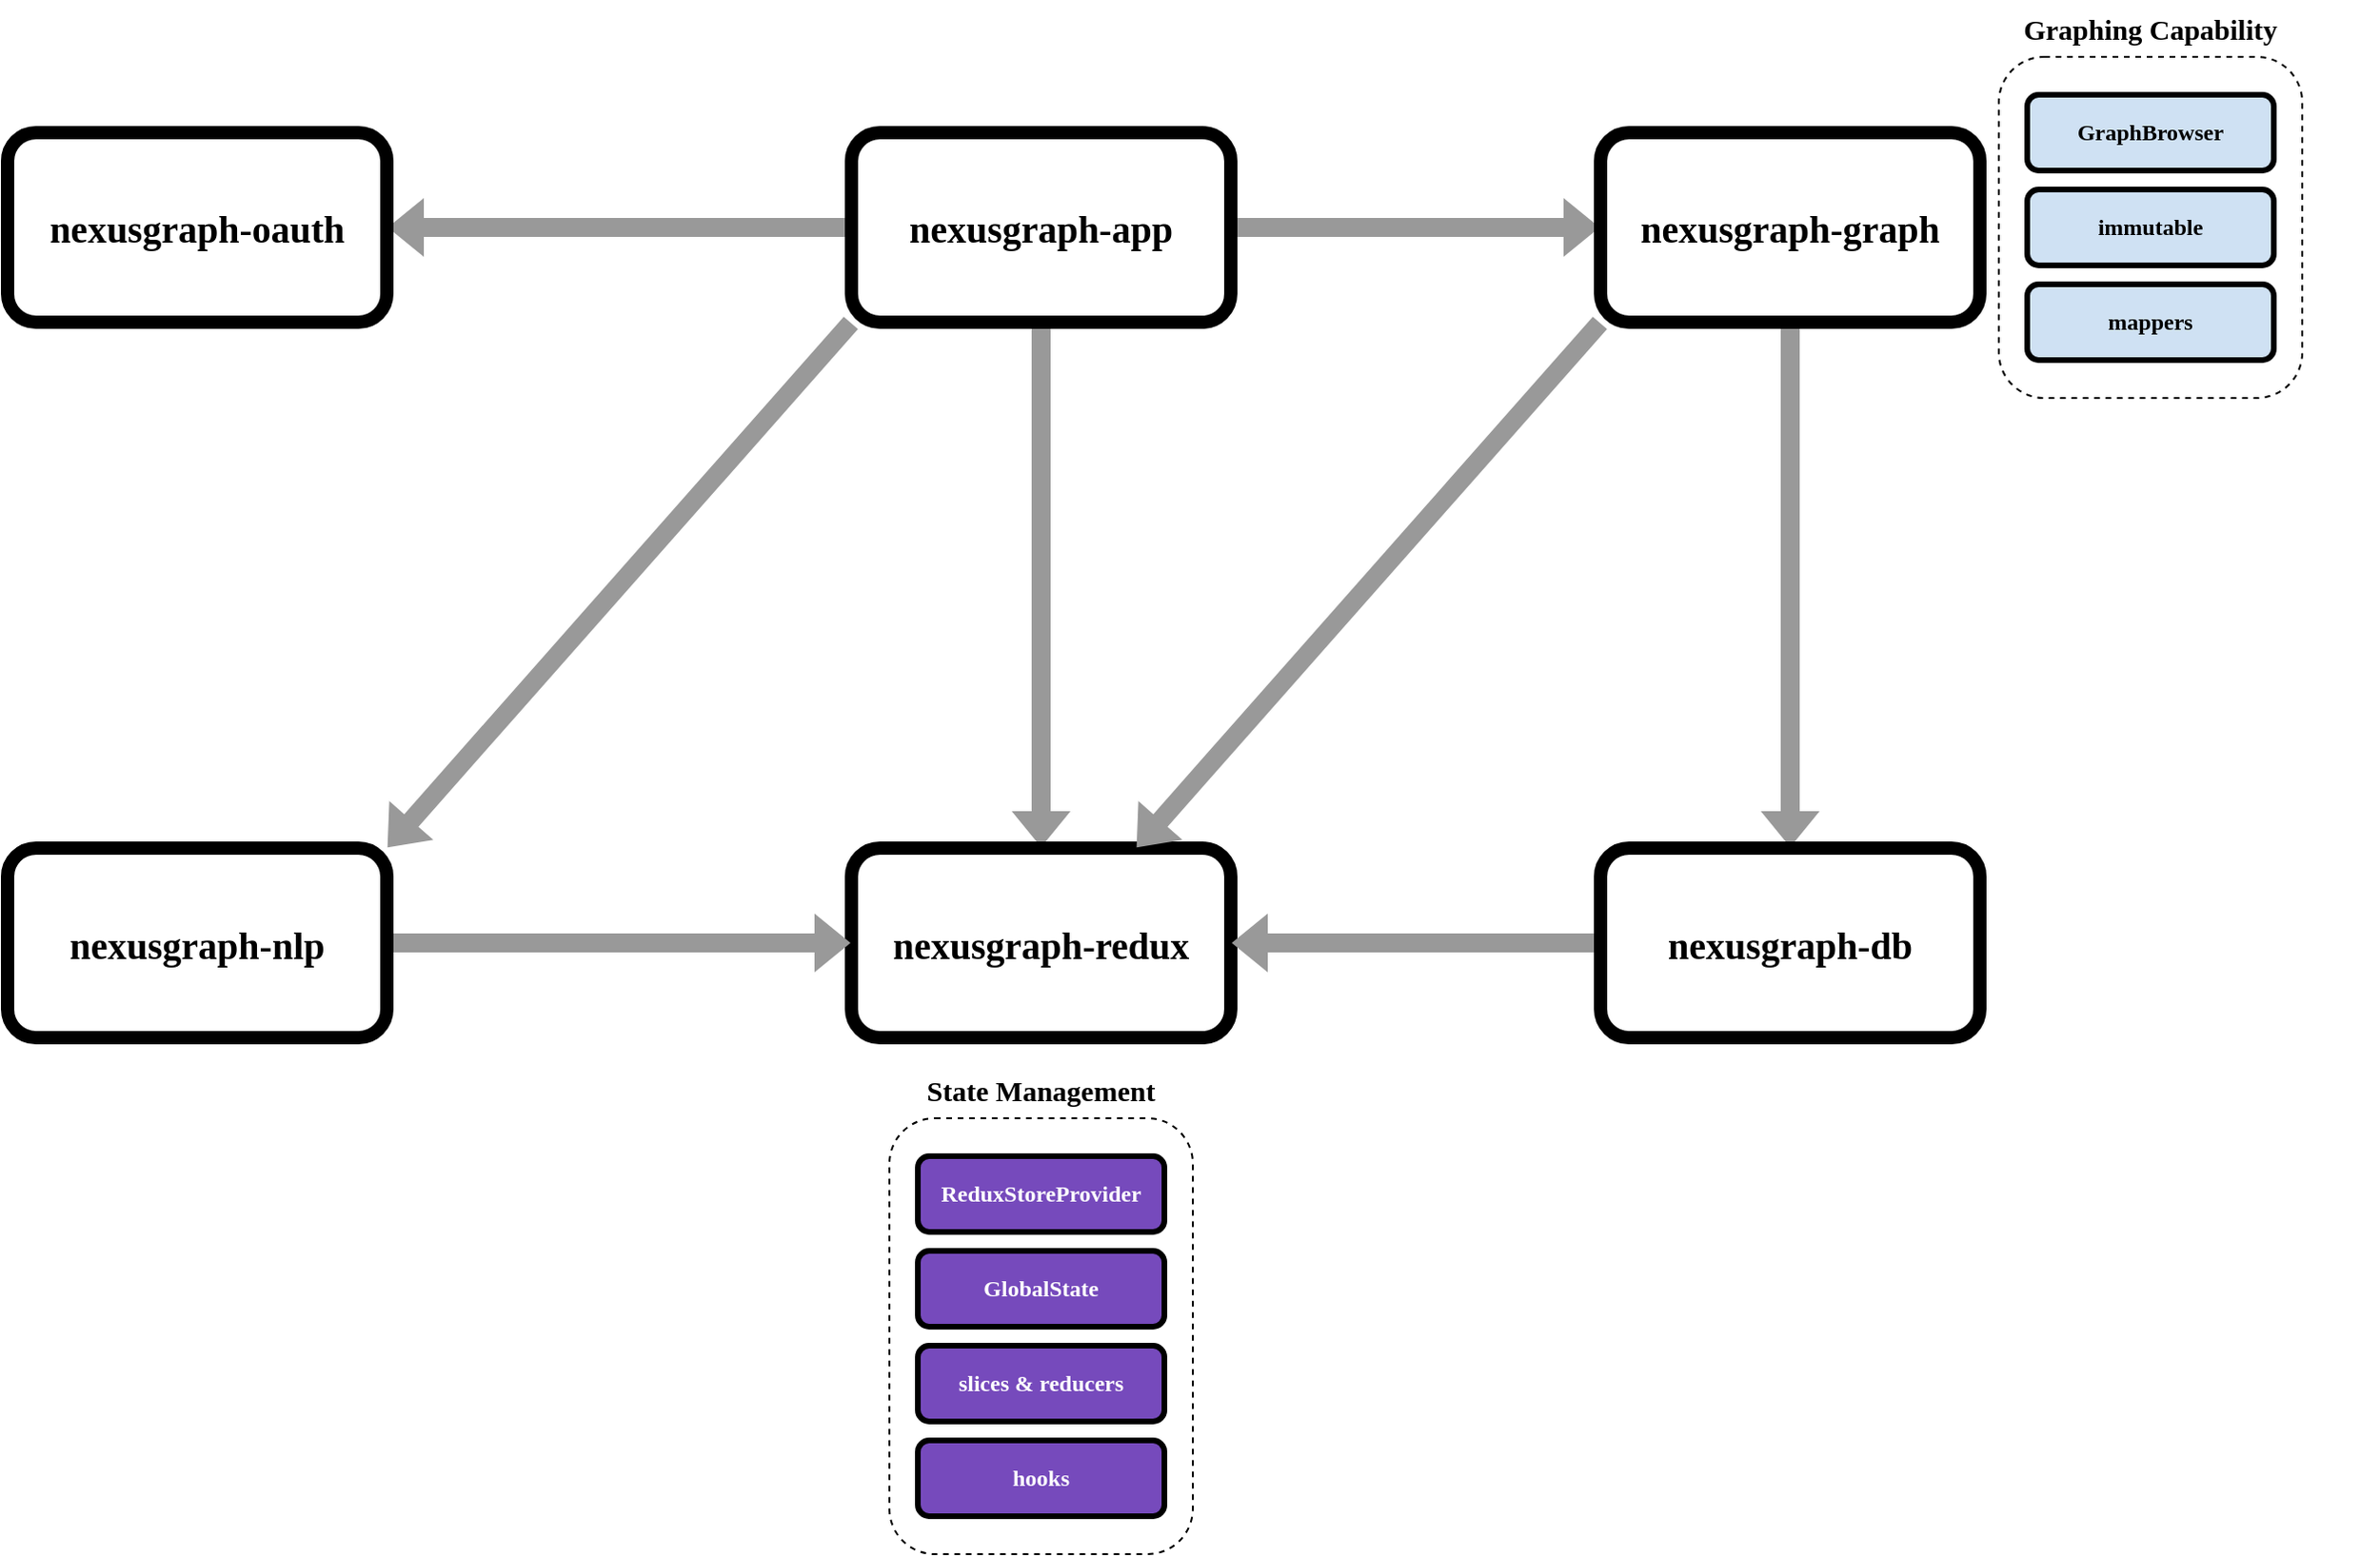 <mxfile version="24.5.4" type="device">
  <diagram name="Page-1" id="h44ttkBjcu-L7KLSXF3c">
    <mxGraphModel dx="2716" dy="1180" grid="1" gridSize="10" guides="1" tooltips="1" connect="1" arrows="1" fold="1" page="1" pageScale="1" pageWidth="850" pageHeight="1100" math="0" shadow="0">
      <root>
        <mxCell id="0" />
        <mxCell id="1" parent="0" />
        <mxCell id="bUZzEBSvuRqHc9tuNdCj-10" style="edgeStyle=orthogonalEdgeStyle;rounded=0;orthogonalLoop=1;jettySize=auto;html=1;exitX=0.5;exitY=1;exitDx=0;exitDy=0;shape=flexArrow;fillColor=#999999;strokeColor=none;" edge="1" parent="1" source="ROhvSXwiDPXo4LtuRvh4-1" target="ROhvSXwiDPXo4LtuRvh4-2">
          <mxGeometry relative="1" as="geometry" />
        </mxCell>
        <mxCell id="bUZzEBSvuRqHc9tuNdCj-15" style="edgeStyle=orthogonalEdgeStyle;rounded=0;orthogonalLoop=1;jettySize=auto;html=1;exitX=1;exitY=0.5;exitDx=0;exitDy=0;shape=flexArrow;fillColor=#999999;strokeColor=none;" edge="1" parent="1" source="ROhvSXwiDPXo4LtuRvh4-1" target="ROhvSXwiDPXo4LtuRvh4-3">
          <mxGeometry relative="1" as="geometry" />
        </mxCell>
        <mxCell id="bUZzEBSvuRqHc9tuNdCj-16" style="edgeStyle=orthogonalEdgeStyle;rounded=0;orthogonalLoop=1;jettySize=auto;html=1;exitX=0;exitY=0.5;exitDx=0;exitDy=0;entryX=1;entryY=0.5;entryDx=0;entryDy=0;shape=flexArrow;fillColor=#999999;strokeColor=none;" edge="1" parent="1" source="ROhvSXwiDPXo4LtuRvh4-1" target="ROhvSXwiDPXo4LtuRvh4-6">
          <mxGeometry relative="1" as="geometry" />
        </mxCell>
        <mxCell id="bUZzEBSvuRqHc9tuNdCj-18" style="rounded=0;orthogonalLoop=1;jettySize=auto;html=1;exitX=0;exitY=1;exitDx=0;exitDy=0;entryX=1;entryY=0;entryDx=0;entryDy=0;shape=flexArrow;fillColor=#999999;strokeColor=none;" edge="1" parent="1" source="ROhvSXwiDPXo4LtuRvh4-1" target="ROhvSXwiDPXo4LtuRvh4-5">
          <mxGeometry relative="1" as="geometry" />
        </mxCell>
        <mxCell id="ROhvSXwiDPXo4LtuRvh4-1" value="&lt;font style=&quot;font-size: 20px;&quot; face=&quot;Ubuntu&quot;&gt;&lt;b&gt;nexusgraph-app&lt;/b&gt;&lt;/font&gt;" style="rounded=1;whiteSpace=wrap;html=1;fillColor=none;strokeWidth=7;" parent="1" vertex="1">
          <mxGeometry x="105" y="160" width="200" height="100" as="geometry" />
        </mxCell>
        <mxCell id="ROhvSXwiDPXo4LtuRvh4-2" value="&lt;font style=&quot;font-size: 20px;&quot; face=&quot;Ubuntu&quot;&gt;&lt;b&gt;nexusgraph-redux&lt;/b&gt;&lt;/font&gt;" style="rounded=1;whiteSpace=wrap;html=1;fillColor=none;strokeWidth=7;" parent="1" vertex="1">
          <mxGeometry x="105" y="537.5" width="200" height="100" as="geometry" />
        </mxCell>
        <mxCell id="bUZzEBSvuRqHc9tuNdCj-13" style="edgeStyle=orthogonalEdgeStyle;rounded=0;orthogonalLoop=1;jettySize=auto;html=1;exitX=0.5;exitY=1;exitDx=0;exitDy=0;shape=flexArrow;fillColor=#999999;strokeColor=none;" edge="1" parent="1" source="ROhvSXwiDPXo4LtuRvh4-3" target="ROhvSXwiDPXo4LtuRvh4-4">
          <mxGeometry relative="1" as="geometry" />
        </mxCell>
        <mxCell id="bUZzEBSvuRqHc9tuNdCj-14" style="rounded=0;orthogonalLoop=1;jettySize=auto;html=1;exitX=0;exitY=1;exitDx=0;exitDy=0;entryX=0.75;entryY=0;entryDx=0;entryDy=0;elbow=vertical;shape=flexArrow;fillColor=#999999;strokeColor=none;" edge="1" parent="1" source="ROhvSXwiDPXo4LtuRvh4-3" target="ROhvSXwiDPXo4LtuRvh4-2">
          <mxGeometry relative="1" as="geometry" />
        </mxCell>
        <mxCell id="ROhvSXwiDPXo4LtuRvh4-3" value="&lt;font style=&quot;font-size: 20px;&quot; face=&quot;Ubuntu&quot;&gt;&lt;b&gt;nexusgraph-graph&lt;/b&gt;&lt;/font&gt;" style="rounded=1;whiteSpace=wrap;html=1;fillColor=none;strokeWidth=7;" parent="1" vertex="1">
          <mxGeometry x="500" y="160" width="200" height="100" as="geometry" />
        </mxCell>
        <mxCell id="bUZzEBSvuRqHc9tuNdCj-12" style="edgeStyle=orthogonalEdgeStyle;rounded=0;orthogonalLoop=1;jettySize=auto;html=1;exitX=0;exitY=0.5;exitDx=0;exitDy=0;entryX=1;entryY=0.5;entryDx=0;entryDy=0;shape=flexArrow;fillColor=#999999;strokeColor=none;" edge="1" parent="1" source="ROhvSXwiDPXo4LtuRvh4-4" target="ROhvSXwiDPXo4LtuRvh4-2">
          <mxGeometry relative="1" as="geometry" />
        </mxCell>
        <mxCell id="ROhvSXwiDPXo4LtuRvh4-4" value="&lt;font style=&quot;font-size: 20px;&quot; face=&quot;Ubuntu&quot;&gt;&lt;b&gt;nexusgraph-db&lt;/b&gt;&lt;/font&gt;" style="rounded=1;whiteSpace=wrap;html=1;fillColor=none;strokeWidth=7;" parent="1" vertex="1">
          <mxGeometry x="500" y="537.5" width="200" height="100" as="geometry" />
        </mxCell>
        <mxCell id="bUZzEBSvuRqHc9tuNdCj-11" style="edgeStyle=orthogonalEdgeStyle;rounded=0;orthogonalLoop=1;jettySize=auto;html=1;exitX=1;exitY=0.5;exitDx=0;exitDy=0;shape=flexArrow;fillColor=#999999;strokeColor=none;" edge="1" parent="1" source="ROhvSXwiDPXo4LtuRvh4-5" target="ROhvSXwiDPXo4LtuRvh4-2">
          <mxGeometry relative="1" as="geometry" />
        </mxCell>
        <mxCell id="ROhvSXwiDPXo4LtuRvh4-5" value="&lt;font style=&quot;font-size: 20px;&quot; face=&quot;Ubuntu&quot;&gt;&lt;b&gt;nexusgraph-nlp&lt;/b&gt;&lt;/font&gt;" style="rounded=1;whiteSpace=wrap;html=1;fillColor=none;strokeWidth=7;" parent="1" vertex="1">
          <mxGeometry x="-340" y="537.5" width="200" height="100" as="geometry" />
        </mxCell>
        <mxCell id="ROhvSXwiDPXo4LtuRvh4-6" value="&lt;font style=&quot;font-size: 20px;&quot; face=&quot;Ubuntu&quot;&gt;&lt;b&gt;nexusgraph-oauth&lt;/b&gt;&lt;/font&gt;" style="rounded=1;whiteSpace=wrap;html=1;fillColor=none;strokeWidth=7;" parent="1" vertex="1">
          <mxGeometry x="-340" y="160" width="200" height="100" as="geometry" />
        </mxCell>
        <mxCell id="ROhvSXwiDPXo4LtuRvh4-12" value="" style="rounded=1;whiteSpace=wrap;html=1;fillColor=none;dashed=1;" parent="1" vertex="1">
          <mxGeometry x="710" y="120" width="160" height="180" as="geometry" />
        </mxCell>
        <mxCell id="ROhvSXwiDPXo4LtuRvh4-13" value="&lt;b&gt;&lt;font face=&quot;Ubuntu&quot;&gt;GraphBrowser&lt;/font&gt;&lt;/b&gt;" style="rounded=1;whiteSpace=wrap;html=1;fillColor=#CFE1F3;strokeWidth=3;" parent="1" vertex="1">
          <mxGeometry x="725" y="140" width="130" height="40" as="geometry" />
        </mxCell>
        <mxCell id="ROhvSXwiDPXo4LtuRvh4-14" value="&lt;b&gt;&lt;font face=&quot;Ubuntu&quot;&gt;immutable&lt;/font&gt;&lt;/b&gt;&lt;span style=&quot;color: rgba(0, 0, 0, 0); font-family: monospace; font-size: 0px; text-align: start; text-wrap: nowrap;&quot;&gt;%3CmxGraphModel%3E%3Croot%3E%3CmxCell%20id%3D%220%22%2F%3E%3CmxCell%20id%3D%221%22%20parent%3D%220%22%2F%3E%3CmxCell%20id%3D%222%22%20value%3D%22%26lt%3Bb%26gt%3B%26lt%3Bfont%20face%3D%26quot%3BUbuntu%26quot%3B%26gt%3BGraphBrowser%26lt%3B%2Ffont%26gt%3B%26lt%3B%2Fb%26gt%3B%22%20style%3D%22rounded%3D1%3BwhiteSpace%3Dwrap%3Bhtml%3D1%3BfillColor%3Dnone%3BstrokeWidth%3D5%3B%22%20vertex%3D%221%22%20parent%3D%221%22%3E%3CmxGeometry%20x%3D%22775%22%20y%3D%22420%22%20width%3D%22130%22%20height%3D%2240%22%20as%3D%22geometry%22%2F%3E%3C%2FmxCell%3E%3C%2Froot%3E%3C%2FmxGraphModel%3E&lt;/span&gt;" style="rounded=1;whiteSpace=wrap;html=1;fillColor=#CFE1F3;strokeWidth=3;" parent="1" vertex="1">
          <mxGeometry x="725" y="190" width="130" height="40" as="geometry" />
        </mxCell>
        <mxCell id="ROhvSXwiDPXo4LtuRvh4-15" value="&lt;font face=&quot;Ubuntu&quot;&gt;&lt;b&gt;mappers&lt;/b&gt;&lt;/font&gt;" style="rounded=1;whiteSpace=wrap;html=1;fillColor=#CFE1F3;strokeWidth=3;" parent="1" vertex="1">
          <mxGeometry x="725" y="240" width="130" height="40" as="geometry" />
        </mxCell>
        <mxCell id="ROhvSXwiDPXo4LtuRvh4-17" value="&lt;font face=&quot;Ubuntu&quot;&gt;&lt;span style=&quot;font-size: 15px;&quot;&gt;&lt;b&gt;Graphing Capability&lt;/b&gt;&lt;/span&gt;&lt;/font&gt;" style="text;html=1;align=center;verticalAlign=middle;whiteSpace=wrap;rounded=0;" parent="1" vertex="1">
          <mxGeometry x="670" y="90" width="240" height="30" as="geometry" />
        </mxCell>
        <mxCell id="ROhvSXwiDPXo4LtuRvh4-19" value="" style="rounded=1;whiteSpace=wrap;html=1;fillColor=none;dashed=1;" parent="1" vertex="1">
          <mxGeometry x="125" y="680" width="160" height="230" as="geometry" />
        </mxCell>
        <mxCell id="ROhvSXwiDPXo4LtuRvh4-20" value="&lt;font face=&quot;Ubuntu&quot; color=&quot;#ffffff&quot;&gt;&lt;b&gt;ReduxStoreProvider&lt;/b&gt;&lt;/font&gt;" style="rounded=1;whiteSpace=wrap;html=1;fillColor=#764ABC;strokeWidth=3;" parent="1" vertex="1">
          <mxGeometry x="140" y="700" width="130" height="40" as="geometry" />
        </mxCell>
        <mxCell id="ROhvSXwiDPXo4LtuRvh4-21" value="&lt;font color=&quot;#ffffff&quot; face=&quot;Ubuntu&quot;&gt;&lt;b&gt;GlobalState&lt;/b&gt;&lt;/font&gt;" style="rounded=1;whiteSpace=wrap;html=1;fillColor=#764ABC;strokeWidth=3;" parent="1" vertex="1">
          <mxGeometry x="140" y="750" width="130" height="40" as="geometry" />
        </mxCell>
        <mxCell id="ROhvSXwiDPXo4LtuRvh4-22" value="&lt;font color=&quot;#ffffff&quot; face=&quot;Ubuntu&quot;&gt;&lt;b&gt;slices &amp;amp; reducers&lt;/b&gt;&lt;/font&gt;" style="rounded=1;whiteSpace=wrap;html=1;fillColor=#764ABC;strokeWidth=3;" parent="1" vertex="1">
          <mxGeometry x="140" y="800" width="130" height="40" as="geometry" />
        </mxCell>
        <mxCell id="ROhvSXwiDPXo4LtuRvh4-23" value="&lt;font face=&quot;Ubuntu&quot;&gt;&lt;span style=&quot;font-size: 15px;&quot;&gt;&lt;b&gt;State Management&lt;/b&gt;&lt;/span&gt;&lt;/font&gt;" style="text;html=1;align=center;verticalAlign=middle;whiteSpace=wrap;rounded=0;" parent="1" vertex="1">
          <mxGeometry x="85" y="650" width="240" height="30" as="geometry" />
        </mxCell>
        <mxCell id="bUZzEBSvuRqHc9tuNdCj-1" value="&lt;font color=&quot;#ffffff&quot; face=&quot;Ubuntu&quot;&gt;&lt;b&gt;hooks&lt;/b&gt;&lt;/font&gt;" style="rounded=1;whiteSpace=wrap;html=1;fillColor=#764ABC;strokeWidth=3;" vertex="1" parent="1">
          <mxGeometry x="140" y="850" width="130" height="40" as="geometry" />
        </mxCell>
      </root>
    </mxGraphModel>
  </diagram>
</mxfile>
